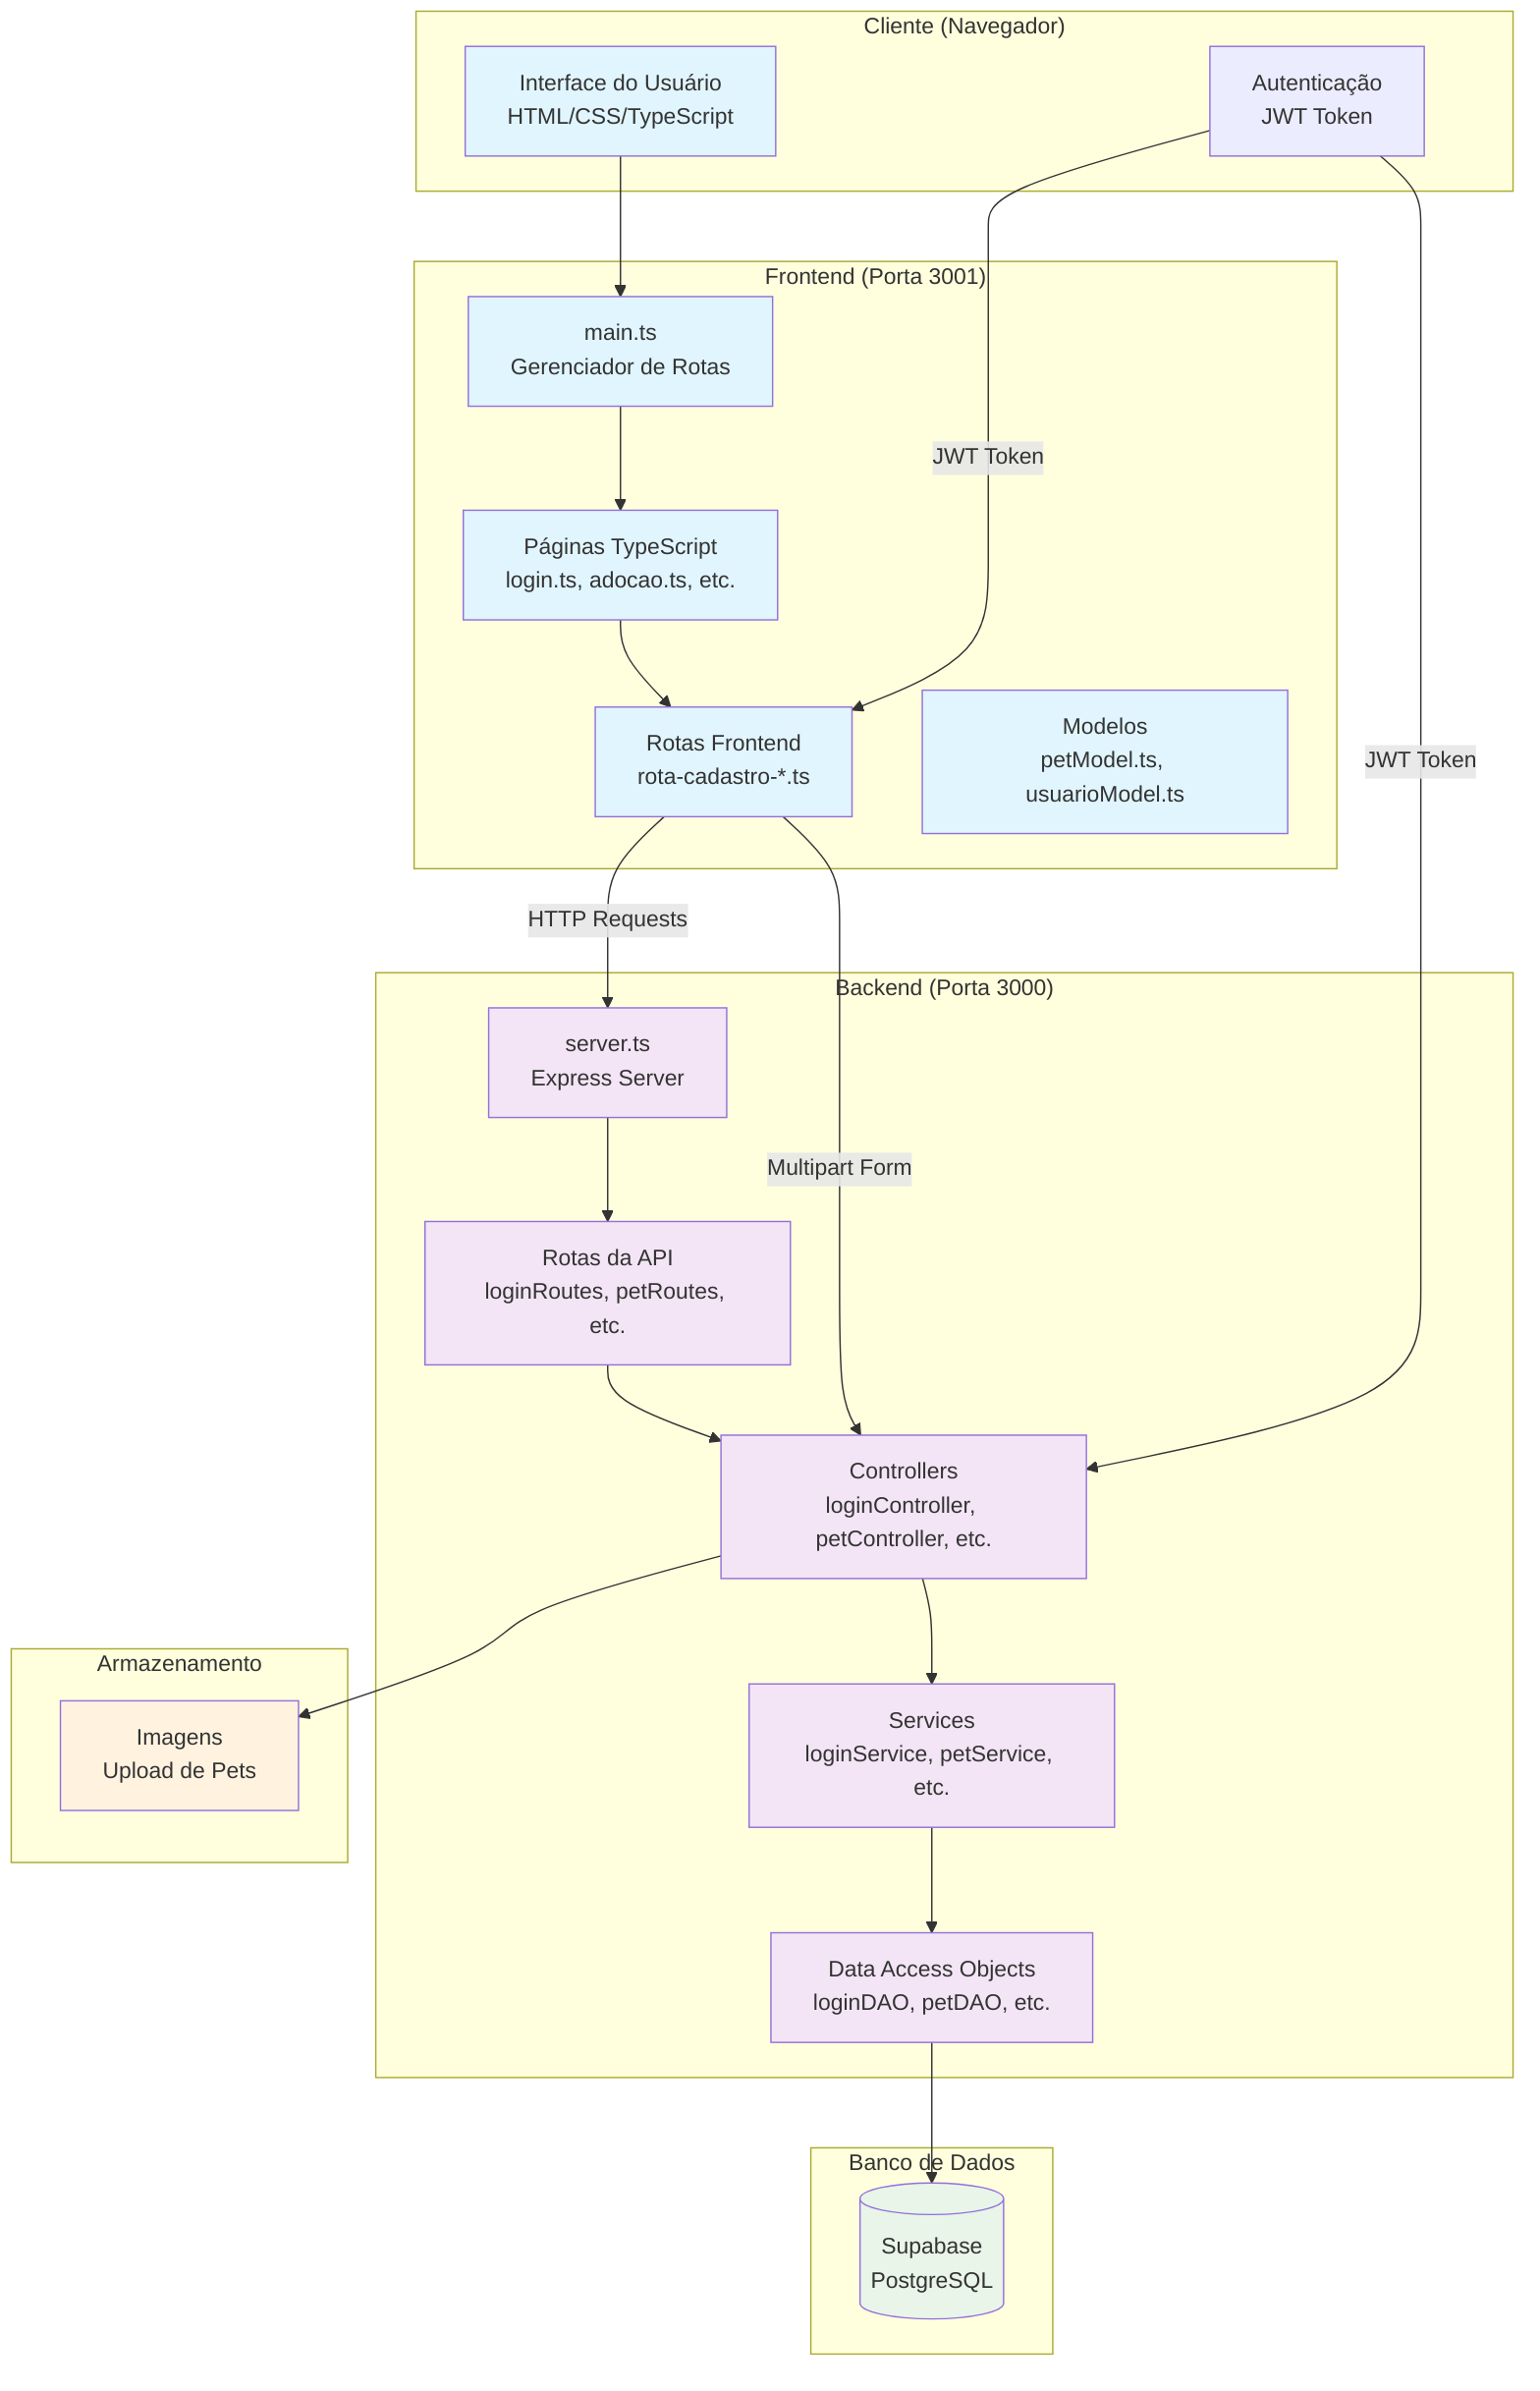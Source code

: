 graph TB
    subgraph "Cliente (Navegador)"
        UI[Interface do Usuário<br/>HTML/CSS/TypeScript]
        Auth[Autenticação<br/>JWT Token]
    end
    
    subgraph "Frontend (Porta 3001)"
        Main[main.ts<br/>Gerenciador de Rotas]
        Pages[Páginas TypeScript<br/>login.ts, adocao.ts, etc.]
        Routes[Rotas Frontend<br/>rota-cadastro-*.ts]
        Models[Modelos<br/>petModel.ts, usuarioModel.ts]
    end
    
    subgraph "Backend (Porta 3000)"
        Server[server.ts<br/>Express Server]
        RoutesAPI[Rotas da API<br/>loginRoutes, petRoutes, etc.]
        Controllers[Controllers<br/>loginController, petController, etc.]
        Services[Services<br/>loginService, petService, etc.]
        DAO[Data Access Objects<br/>loginDAO, petDAO, etc.]
    end
    
    subgraph "Banco de Dados"
        Supabase[(Supabase<br/>PostgreSQL)]
    end
    
    subgraph "Armazenamento"
        Images[Imagens<br/>Upload de Pets]
    end
    
    %% Comunicação Frontend -> Backend
    UI --> Main
    Main --> Pages
    Pages --> Routes
    Routes -->|HTTP Requests| Server
    
    %% Comunicação Backend Interna
    Server --> RoutesAPI
    RoutesAPI --> Controllers
    Controllers --> Services
    Services --> DAO
    DAO --> Supabase
    
    %% Upload de Imagens
    Routes -->|Multipart Form| Controllers
    Controllers --> Images
    
    %% Autenticação
    Auth -->|JWT Token| Routes
    Auth -->|JWT Token| Controllers
    
    %% Estilo
    classDef frontend fill:#e1f5fe
    classDef backend fill:#f3e5f5
    classDef database fill:#e8f5e8
    classDef storage fill:#fff3e0
    
    class UI,Main,Pages,Routes,Models frontend
    class Server,RoutesAPI,Controllers,Services,DAO backend
    class Supabase database
    class Images storage